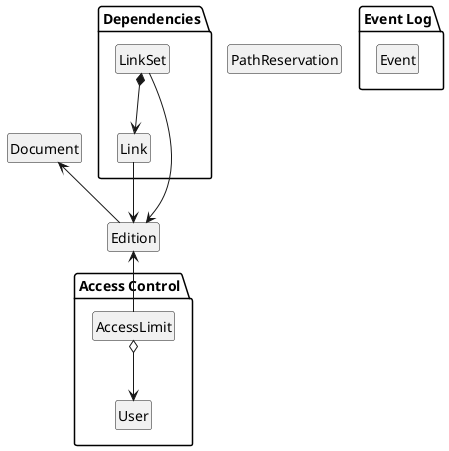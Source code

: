 @startuml

hide circle
hide empty fields
hide empty methods

class Document
class Edition
class PathReservation

package "Dependencies" {
  class LinkSet
  class Link
}

package "Event Log" {
  class Event
}

package "Access Control" {
  class AccessLimit
  class User
}

Edition <-- LinkSet
Edition <-up- Link
LinkSet *--> Link

Edition <-down- AccessLimit
AccessLimit o--> User

Document <-- Edition

@enduml
